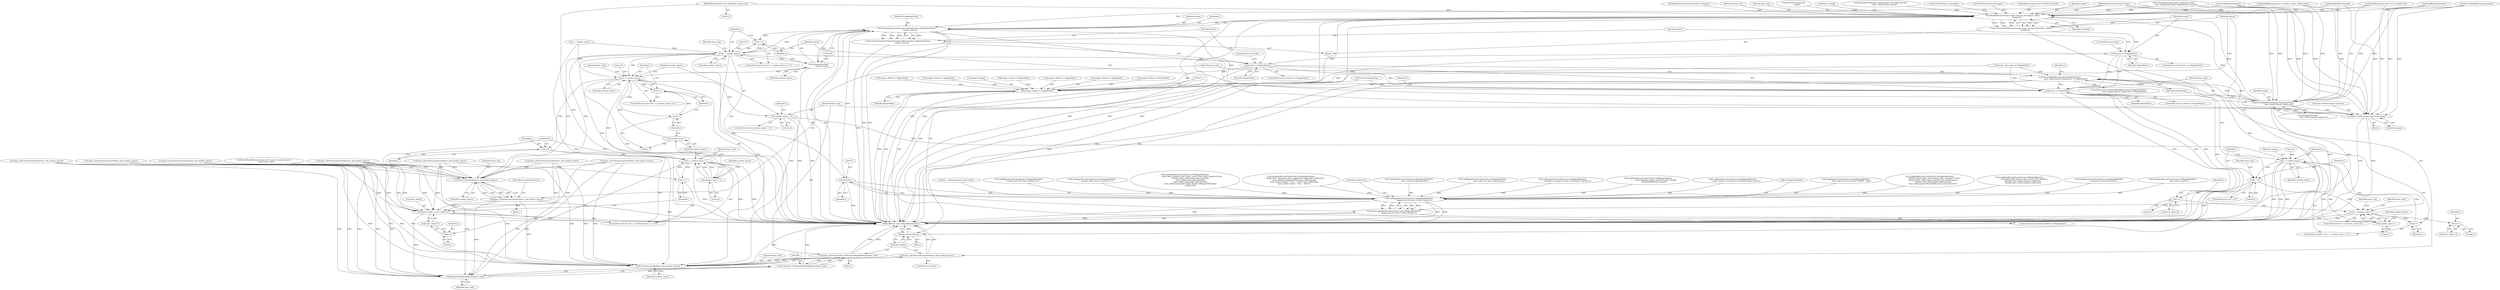 digraph "0_ImageMagick_04a567494786d5bb50894fc8bb8fea0cf496bea8_0@pointer" {
"1000112" [label="(MethodParameterIn,const ImageInfo *image_info)"];
"1001481" [label="(Call,ReadPSDLayer(image,image_info,psd_info,&layer_info[i],\n              exception))"];
"1001479" [label="(Call,status=ReadPSDLayer(image,image_info,psd_info,&layer_info[i],\n              exception))"];
"1001491" [label="(Call,status == MagickFalse)"];
"1001505" [label="(Call,status == MagickFalse)"];
"1001436" [label="(Call,DiscardBlobBytes(image,(MagickSizeType)\n                      layer_info[i].channel_info[j].size) == MagickFalse)"];
"1001465" [label="(Call,image->debug != MagickFalse)"];
"1001510" [label="(Call,status != MagickFalse)"];
"1001657" [label="(Return,return(status);)"];
"1001497" [label="(Call,SetImageProgress(image,LoadImagesTag,i,(MagickSizeType)\n              number_layers))"];
"1001407" [label="(Call,i++)"];
"1001404" [label="(Call,i < number_layers)"];
"1001454" [label="(Call,DestroyLayerInfo(layer_info,number_layers))"];
"1001452" [label="(Call,layer_info=DestroyLayerInfo(layer_info,number_layers))"];
"1001546" [label="(Call,layer_info[j] = layer_info[j+1])"];
"1001649" [label="(Call,RelinquishMagickMemory(layer_info))"];
"1001647" [label="(Call,(LayerInfo *) RelinquishMagickMemory(layer_info))"];
"1001645" [label="(Call,layer_info=(LayerInfo *) RelinquishMagickMemory(layer_info))"];
"1001654" [label="(Call,DestroyLayerInfo(layer_info,number_layers))"];
"1001652" [label="(Call,layer_info=DestroyLayerInfo(layer_info,number_layers))"];
"1001476" [label="(Call,(double) i)"];
"1001472" [label="(Call,LogMagickEvent(CoderEvent,GetMagickModule(),\n                \"  reading data for layer %.20g\",(double) i))"];
"1001470" [label="(Call,(void) LogMagickEvent(CoderEvent,GetMagickModule(),\n                \"  reading data for layer %.20g\",(double) i))"];
"1001501" [label="(Call,(MagickSizeType)\n              number_layers)"];
"1001518" [label="(Call,i < number_layers)"];
"1001521" [label="(Call,i++)"];
"1001536" [label="(Call,j=i)"];
"1001539" [label="(Call,j < number_layers - 1)"];
"1001544" [label="(Call,j++)"];
"1001552" [label="(Call,j+1)"];
"1001541" [label="(Call,number_layers - 1)"];
"1001555" [label="(Call,number_layers--)"];
"1001557" [label="(Call,i--)"];
"1001560" [label="(Call,number_layers > 0)"];
"1001568" [label="(Call,i < number_layers)"];
"1001575" [label="(Call,i > 0)"];
"1001589" [label="(Call,i-1)"];
"1001594" [label="(Call,i < (number_layers-1))"];
"1001571" [label="(Call,i++)"];
"1001610" [label="(Call,i+1)"];
"1001596" [label="(Call,number_layers-1)"];
"1001437" [label="(Call,DiscardBlobBytes(image,(MagickSizeType)\n                      layer_info[i].channel_info[j].size))"];
"1001636" [label="(Call,layer_info[0].image->previous=image)"];
"1001495" [label="(Call,status=SetImageProgress(image,LoadImagesTag,i,(MagickSizeType)\n              number_layers))"];
"1001598" [label="(Literal,1)"];
"1001564" [label="(ControlStructure,for (i=0; i < number_layers; i++))"];
"1001458" [label="(Identifier,CorruptImageError)"];
"1001433" [label="(Identifier,j)"];
"1000314" [label="(Call,ResetMagickMemory(layer_info,0,(size_t) number_layers*\n        sizeof(*layer_info)))"];
"1001569" [label="(Identifier,i)"];
"1001528" [label="(Identifier,layer_info)"];
"1001408" [label="(Identifier,i)"];
"1001610" [label="(Call,i+1)"];
"1001267" [label="(Call,LogMagickEvent(CoderEvent,GetMagickModule(),\n                \"      layer data is empty\"))"];
"1001647" [label="(Call,(LayerInfo *) RelinquishMagickMemory(layer_info))"];
"1001476" [label="(Call,(double) i)"];
"1001498" [label="(Identifier,image)"];
"1001475" [label="(Literal,\"  reading data for layer %.20g\")"];
"1001436" [label="(Call,DiscardBlobBytes(image,(MagickSizeType)\n                      layer_info[i].channel_info[j].size) == MagickFalse)"];
"1001597" [label="(Identifier,number_layers)"];
"1001575" [label="(Call,i > 0)"];
"1001658" [label="(Identifier,status)"];
"1001453" [label="(Identifier,layer_info)"];
"1001595" [label="(Identifier,i)"];
"1001644" [label="(Identifier,image)"];
"1001480" [label="(Identifier,status)"];
"1000217" [label="(Call,ReadBlobShort(image))"];
"1001161" [label="(Call,layer_info=DestroyLayerInfo(layer_info,number_layers))"];
"1001519" [label="(Identifier,i)"];
"1001545" [label="(Identifier,j)"];
"1001513" [label="(Block,)"];
"1000344" [label="(Call,LogMagickEvent(CoderEvent,GetMagickModule(),\n            \"  reading layer #%.20g\",(double) i+1))"];
"1001563" [label="(Block,)"];
"1001510" [label="(Call,status != MagickFalse)"];
"1001472" [label="(Call,LogMagickEvent(CoderEvent,GetMagickModule(),\n                \"  reading data for layer %.20g\",(double) i))"];
"1001437" [label="(Call,DiscardBlobBytes(image,(MagickSizeType)\n                      layer_info[i].channel_info[j].size))"];
"1001659" [label="(MethodReturn,static MagickBooleanType)"];
"1000116" [label="(Block,)"];
"1000115" [label="(MethodParameterIn,ExceptionInfo *exception)"];
"1001483" [label="(Identifier,image_info)"];
"1001450" [label="(Identifier,MagickFalse)"];
"1001405" [label="(Identifier,i)"];
"1001454" [label="(Call,DestroyLayerInfo(layer_info,number_layers))"];
"1001514" [label="(ControlStructure,for (i=0; i < number_layers; i++))"];
"1001394" [label="(Call,image_info->ping == MagickFalse)"];
"1000236" [label="(Call,LogMagickEvent(CoderEvent,GetMagickModule(),\n              \"  negative layer count corrected for\"))"];
"1001656" [label="(Identifier,number_layers)"];
"1001404" [label="(Call,i < number_layers)"];
"1001649" [label="(Call,RelinquishMagickMemory(layer_info))"];
"1001478" [label="(Identifier,i)"];
"1001629" [label="(Identifier,image)"];
"1001571" [label="(Call,i++)"];
"1001451" [label="(Block,)"];
"1001653" [label="(Identifier,layer_info)"];
"1001329" [label="(Call,layer_info=DestroyLayerInfo(layer_info,number_layers))"];
"1001484" [label="(Identifier,psd_info)"];
"1001535" [label="(ControlStructure,for (j=i; j < number_layers - 1; j++))"];
"1001507" [label="(Identifier,MagickFalse)"];
"1000700" [label="(Call,image->debug != MagickFalse)"];
"1001539" [label="(Call,j < number_layers - 1)"];
"1000252" [label="(Call,image->debug != MagickFalse)"];
"1001589" [label="(Call,i-1)"];
"1001021" [label="(Call,layer_info=DestroyLayerInfo(layer_info,number_layers))"];
"1001618" [label="(Identifier,layer_info)"];
"1001470" [label="(Call,(void) LogMagickEvent(CoderEvent,GetMagickModule(),\n                \"  reading data for layer %.20g\",(double) i))"];
"1001654" [label="(Call,DestroyLayerInfo(layer_info,number_layers))"];
"1001400" [label="(ControlStructure,for (i=0; i < number_layers; i++))"];
"1001300" [label="(Call,CloneImage(image,layer_info[i].page.width,\n          layer_info[i].page.height,MagickFalse,exception))"];
"1001651" [label="(ControlStructure,else)"];
"1001435" [label="(ControlStructure,if (DiscardBlobBytes(image,(MagickSizeType)\n                      layer_info[i].channel_info[j].size) == MagickFalse))"];
"1001407" [label="(Call,i++)"];
"1001559" [label="(ControlStructure,if (number_layers > 0))"];
"1001489" [label="(Identifier,exception)"];
"1000200" [label="(Call,status=MagickTrue)"];
"1000955" [label="(Call,LogMagickEvent(CoderEvent,GetMagickModule(),\n                    \"      layer mask: offset(%.20g,%.20g), size(%.20g,%.20g), length=%.20g\",\n                    (double) layer_info[i].mask.page.x,(double)\n                    layer_info[i].mask.page.y,(double)\n                    layer_info[i].mask.page.width,(double)\n                    layer_info[i].mask.page.height,(double) ((MagickOffsetType)\n                    length)-18))"];
"1001087" [label="(Call,ReadBlobByte(image))"];
"1000707" [label="(Call,LogMagickEvent(CoderEvent,GetMagickModule(),\n            \"   blend=%.4s, opacity=%.20g, clipping=%s, flags=%d, visible=%s\",\n            layer_info[i].blendkey,(double) layer_info[i].opacity,\n            layer_info[i].clipping ? \"true\" : \"false\",layer_info[i].flags,\n            layer_info[i].visible ? \"true\" : \"false\"))"];
"1001645" [label="(Call,layer_info=(LayerInfo *) RelinquishMagickMemory(layer_info))"];
"1000544" [label="(Call,GetPSDSize(psd_info,\n            image))"];
"1001508" [label="(ControlStructure,break;)"];
"1001494" [label="(ControlStructure,break;)"];
"1001587" [label="(Call,layer_info[i-1])"];
"1001566" [label="(Identifier,i)"];
"1001565" [label="(Call,i=0)"];
"1001542" [label="(Identifier,number_layers)"];
"1001591" [label="(Literal,1)"];
"1001497" [label="(Call,SetImageProgress(image,LoadImagesTag,i,(MagickSizeType)\n              number_layers))"];
"1001500" [label="(Identifier,i)"];
"1001473" [label="(Identifier,CoderEvent)"];
"1000436" [label="(Call,layer_info=DestroyLayerInfo(layer_info,number_layers))"];
"1001646" [label="(Identifier,layer_info)"];
"1001574" [label="(ControlStructure,if (i > 0))"];
"1001439" [label="(Call,(MagickSizeType)\n                      layer_info[i].channel_info[j].size)"];
"1001543" [label="(Literal,1)"];
"1001485" [label="(Call,&layer_info[i])"];
"1001556" [label="(Identifier,number_layers)"];
"1001191" [label="(Call,layer_info=DestroyLayerInfo(layer_info,number_layers))"];
"1001548" [label="(Identifier,layer_info)"];
"1001100" [label="(Call,ReadBlob(image,(size_t) length++,layer_info[i].name))"];
"1001493" [label="(Identifier,MagickFalse)"];
"1001222" [label="(Call,ReadBlob(image,(const size_t) length,info))"];
"1001368" [label="(Call,SetImageProfile(layer_info[i].image,\"psd:additional-info\",\n              layer_info[i].info,exception))"];
"1000767" [label="(Call,LogMagickEvent(CoderEvent,GetMagickModule(),\n                \"    layer contains additional info\"))"];
"1000111" [label="(MethodParameterIn,Image *image)"];
"1001452" [label="(Call,layer_info=DestroyLayerInfo(layer_info,number_layers))"];
"1001657" [label="(Return,return(status);)"];
"1001582" [label="(Identifier,layer_info)"];
"1001652" [label="(Call,layer_info=DestroyLayerInfo(layer_info,number_layers))"];
"1001590" [label="(Identifier,i)"];
"1001499" [label="(Identifier,LoadImagesTag)"];
"1000621" [label="(Call,layer_info=DestroyLayerInfo(layer_info,number_layers))"];
"1001560" [label="(Call,number_layers > 0)"];
"1001612" [label="(Literal,1)"];
"1001481" [label="(Call,ReadPSDLayer(image,image_info,psd_info,&layer_info[i],\n              exception))"];
"1001465" [label="(Call,image->debug != MagickFalse)"];
"1000127" [label="(Call,GetPSDSize(psd_info,image))"];
"1001522" [label="(Identifier,i)"];
"1001128" [label="(Call,LogMagickEvent(CoderEvent,GetMagickModule(),\n                \"      layer name: %s\",layer_info[i].name))"];
"1001506" [label="(Identifier,status)"];
"1001570" [label="(Identifier,number_layers)"];
"1001479" [label="(Call,status=ReadPSDLayer(image,image_info,psd_info,&layer_info[i],\n              exception))"];
"1001342" [label="(Call,LogMagickEvent(CoderEvent,GetMagickModule(),\n                \"  allocation of image for layer %.20g failed\",(double) i))"];
"1001547" [label="(Call,layer_info[j])"];
"1001536" [label="(Call,j=i)"];
"1001455" [label="(Identifier,layer_info)"];
"1001611" [label="(Identifier,i)"];
"1001260" [label="(Call,image->debug != MagickFalse)"];
"1001561" [label="(Identifier,number_layers)"];
"1001541" [label="(Call,number_layers - 1)"];
"1001054" [label="(Call,LogMagickEvent(CoderEvent,GetMagickModule(),\n                     \"      layer blending ranges: length=%.20g\",(double)\n                     ((MagickOffsetType) length)))"];
"1001511" [label="(Identifier,status)"];
"1001540" [label="(Identifier,j)"];
"1001495" [label="(Call,status=SetImageProgress(image,LoadImagesTag,i,(MagickSizeType)\n              number_layers))"];
"1001512" [label="(Identifier,MagickFalse)"];
"1001509" [label="(ControlStructure,if (status != MagickFalse))"];
"1001406" [label="(Identifier,number_layers)"];
"1000259" [label="(Call,LogMagickEvent(CoderEvent,GetMagickModule(),\n          \"  image contains %.20g layers\",(double) number_layers))"];
"1001516" [label="(Identifier,i)"];
"1001401" [label="(Call,i=0)"];
"1001538" [label="(Identifier,i)"];
"1001469" [label="(Identifier,MagickFalse)"];
"1001577" [label="(Literal,0)"];
"1001474" [label="(Call,GetMagickModule())"];
"1001464" [label="(ControlStructure,if (image->debug != MagickFalse))"];
"1000750" [label="(Call,ReadBlobLong(image))"];
"1001456" [label="(Identifier,number_layers)"];
"1001515" [label="(Call,i=0)"];
"1001490" [label="(ControlStructure,if (status == MagickFalse))"];
"1001603" [label="(Identifier,layer_info)"];
"1001504" [label="(ControlStructure,if (status == MagickFalse))"];
"1001414" [label="(Identifier,layer_info)"];
"1001593" [label="(ControlStructure,if (i < (number_layers-1)))"];
"1001501" [label="(Call,(MagickSizeType)\n              number_layers)"];
"1001555" [label="(Call,number_layers--)"];
"1001552" [label="(Call,j+1)"];
"1000194" [label="(Call,GetPSDSize(psd_info,image))"];
"1001335" [label="(Call,image->debug != MagickFalse)"];
"1001562" [label="(Literal,0)"];
"1001438" [label="(Identifier,image)"];
"1001594" [label="(Call,i < (number_layers-1))"];
"1000295" [label="(Call,image->debug != MagickFalse)"];
"1001466" [label="(Call,image->debug)"];
"1001492" [label="(Identifier,status)"];
"1000113" [label="(MethodParameterIn,const PSDInfo *psd_info)"];
"1001156" [label="(Call,DiscardBlobBytes(image,length))"];
"1001505" [label="(Call,status == MagickFalse)"];
"1000616" [label="(Call,LogMagickEvent(CoderEvent,GetMagickModule(),\n                \"  layer type was %.4s instead of 8BIM\", type))"];
"1001546" [label="(Call,layer_info[j] = layer_info[j+1])"];
"1001518" [label="(Call,i < number_layers)"];
"1001554" [label="(Literal,1)"];
"1001655" [label="(Identifier,layer_info)"];
"1000112" [label="(MethodParameterIn,const ImageInfo *image_info)"];
"1001650" [label="(Identifier,layer_info)"];
"1001491" [label="(Call,status == MagickFalse)"];
"1001608" [label="(Call,layer_info[i+1])"];
"1001537" [label="(Identifier,j)"];
"1001550" [label="(Call,layer_info[j+1])"];
"1001482" [label="(Identifier,image)"];
"1001496" [label="(Identifier,status)"];
"1001558" [label="(Identifier,i)"];
"1001521" [label="(Call,i++)"];
"1001544" [label="(Call,j++)"];
"1001596" [label="(Call,number_layers-1)"];
"1001636" [label="(Call,layer_info[0].image->previous=image)"];
"1001568" [label="(Call,i < number_layers)"];
"1001576" [label="(Identifier,i)"];
"1000455" [label="(Call,LogMagickEvent(CoderEvent,GetMagickModule(),\n            \"    offset(%.20g,%.20g), size(%.20g,%.20g), channels=%.20g\",\n            (double) layer_info[i].page.x,(double) layer_info[i].page.y,\n            (double) layer_info[i].page.height,(double)\n            layer_info[i].page.width,(double) layer_info[i].channels))"];
"1001232" [label="(Call,i < number_layers)"];
"1001637" [label="(Call,layer_info[0].image->previous)"];
"1001534" [label="(Block,)"];
"1001409" [label="(Block,)"];
"1001121" [label="(Call,image->debug != MagickFalse)"];
"1001572" [label="(Identifier,i)"];
"1001520" [label="(Identifier,number_layers)"];
"1001553" [label="(Identifier,j)"];
"1001070" [label="(Call,layer_info=DestroyLayerInfo(layer_info,number_layers))"];
"1000555" [label="(Call,LogMagickEvent(CoderEvent,GetMagickModule(),\n              \"    channel[%.20g]: type=%.20g, size=%.20g\",(double) j,\n              (double) layer_info[i].channel_info[j].type,\n              (double) layer_info[i].channel_info[j].size))"];
"1000302" [label="(Call,LogMagickEvent(CoderEvent,GetMagickModule(),\n              \"  allocation of LayerInfo failed\"))"];
"1001503" [label="(Identifier,number_layers)"];
"1001557" [label="(Call,i--)"];
"1000112" -> "1000110"  [label="AST: "];
"1000112" -> "1001659"  [label="DDG: "];
"1000112" -> "1001481"  [label="DDG: "];
"1001481" -> "1001479"  [label="AST: "];
"1001481" -> "1001489"  [label="CFG: "];
"1001482" -> "1001481"  [label="AST: "];
"1001483" -> "1001481"  [label="AST: "];
"1001484" -> "1001481"  [label="AST: "];
"1001485" -> "1001481"  [label="AST: "];
"1001489" -> "1001481"  [label="AST: "];
"1001479" -> "1001481"  [label="CFG: "];
"1001481" -> "1001659"  [label="DDG: "];
"1001481" -> "1001659"  [label="DDG: "];
"1001481" -> "1001659"  [label="DDG: "];
"1001481" -> "1001659"  [label="DDG: "];
"1001481" -> "1001659"  [label="DDG: "];
"1001481" -> "1001479"  [label="DDG: "];
"1001481" -> "1001479"  [label="DDG: "];
"1001481" -> "1001479"  [label="DDG: "];
"1001481" -> "1001479"  [label="DDG: "];
"1001481" -> "1001479"  [label="DDG: "];
"1001222" -> "1001481"  [label="DDG: "];
"1000750" -> "1001481"  [label="DDG: "];
"1001087" -> "1001481"  [label="DDG: "];
"1001437" -> "1001481"  [label="DDG: "];
"1001100" -> "1001481"  [label="DDG: "];
"1001497" -> "1001481"  [label="DDG: "];
"1001156" -> "1001481"  [label="DDG: "];
"1000217" -> "1001481"  [label="DDG: "];
"1001300" -> "1001481"  [label="DDG: "];
"1001300" -> "1001481"  [label="DDG: "];
"1000111" -> "1001481"  [label="DDG: "];
"1000194" -> "1001481"  [label="DDG: "];
"1000127" -> "1001481"  [label="DDG: "];
"1000544" -> "1001481"  [label="DDG: "];
"1000113" -> "1001481"  [label="DDG: "];
"1001368" -> "1001481"  [label="DDG: "];
"1000115" -> "1001481"  [label="DDG: "];
"1001481" -> "1001497"  [label="DDG: "];
"1001481" -> "1001636"  [label="DDG: "];
"1001479" -> "1001409"  [label="AST: "];
"1001480" -> "1001479"  [label="AST: "];
"1001492" -> "1001479"  [label="CFG: "];
"1001479" -> "1001659"  [label="DDG: "];
"1001479" -> "1001491"  [label="DDG: "];
"1001491" -> "1001490"  [label="AST: "];
"1001491" -> "1001493"  [label="CFG: "];
"1001492" -> "1001491"  [label="AST: "];
"1001493" -> "1001491"  [label="AST: "];
"1001494" -> "1001491"  [label="CFG: "];
"1001496" -> "1001491"  [label="CFG: "];
"1001491" -> "1001659"  [label="DDG: "];
"1001465" -> "1001491"  [label="DDG: "];
"1001491" -> "1001505"  [label="DDG: "];
"1001491" -> "1001510"  [label="DDG: "];
"1001491" -> "1001510"  [label="DDG: "];
"1001505" -> "1001504"  [label="AST: "];
"1001505" -> "1001507"  [label="CFG: "];
"1001506" -> "1001505"  [label="AST: "];
"1001507" -> "1001505"  [label="AST: "];
"1001508" -> "1001505"  [label="CFG: "];
"1001408" -> "1001505"  [label="CFG: "];
"1001505" -> "1001659"  [label="DDG: "];
"1001505" -> "1001436"  [label="DDG: "];
"1001505" -> "1001465"  [label="DDG: "];
"1001495" -> "1001505"  [label="DDG: "];
"1001505" -> "1001510"  [label="DDG: "];
"1001505" -> "1001510"  [label="DDG: "];
"1001436" -> "1001435"  [label="AST: "];
"1001436" -> "1001450"  [label="CFG: "];
"1001437" -> "1001436"  [label="AST: "];
"1001450" -> "1001436"  [label="AST: "];
"1001453" -> "1001436"  [label="CFG: "];
"1001433" -> "1001436"  [label="CFG: "];
"1001436" -> "1001659"  [label="DDG: "];
"1001436" -> "1001659"  [label="DDG: "];
"1001437" -> "1001436"  [label="DDG: "];
"1001437" -> "1001436"  [label="DDG: "];
"1001394" -> "1001436"  [label="DDG: "];
"1001436" -> "1001465"  [label="DDG: "];
"1001436" -> "1001510"  [label="DDG: "];
"1001465" -> "1001464"  [label="AST: "];
"1001465" -> "1001469"  [label="CFG: "];
"1001466" -> "1001465"  [label="AST: "];
"1001469" -> "1001465"  [label="AST: "];
"1001471" -> "1001465"  [label="CFG: "];
"1001480" -> "1001465"  [label="CFG: "];
"1001465" -> "1001659"  [label="DDG: "];
"1001465" -> "1001659"  [label="DDG: "];
"1000252" -> "1001465"  [label="DDG: "];
"1000295" -> "1001465"  [label="DDG: "];
"1000700" -> "1001465"  [label="DDG: "];
"1001121" -> "1001465"  [label="DDG: "];
"1001335" -> "1001465"  [label="DDG: "];
"1001260" -> "1001465"  [label="DDG: "];
"1001394" -> "1001465"  [label="DDG: "];
"1001510" -> "1001509"  [label="AST: "];
"1001510" -> "1001512"  [label="CFG: "];
"1001511" -> "1001510"  [label="AST: "];
"1001512" -> "1001510"  [label="AST: "];
"1001516" -> "1001510"  [label="CFG: "];
"1001653" -> "1001510"  [label="CFG: "];
"1001510" -> "1001659"  [label="DDG: "];
"1001510" -> "1001659"  [label="DDG: "];
"1001510" -> "1001659"  [label="DDG: "];
"1000200" -> "1001510"  [label="DDG: "];
"1001394" -> "1001510"  [label="DDG: "];
"1001510" -> "1001657"  [label="DDG: "];
"1001657" -> "1000116"  [label="AST: "];
"1001657" -> "1001658"  [label="CFG: "];
"1001658" -> "1001657"  [label="AST: "];
"1001659" -> "1001657"  [label="CFG: "];
"1001657" -> "1001659"  [label="DDG: "];
"1001658" -> "1001657"  [label="DDG: "];
"1000200" -> "1001657"  [label="DDG: "];
"1001497" -> "1001495"  [label="AST: "];
"1001497" -> "1001501"  [label="CFG: "];
"1001498" -> "1001497"  [label="AST: "];
"1001499" -> "1001497"  [label="AST: "];
"1001500" -> "1001497"  [label="AST: "];
"1001501" -> "1001497"  [label="AST: "];
"1001495" -> "1001497"  [label="CFG: "];
"1001497" -> "1001659"  [label="DDG: "];
"1001497" -> "1001659"  [label="DDG: "];
"1001497" -> "1001659"  [label="DDG: "];
"1001497" -> "1001659"  [label="DDG: "];
"1001497" -> "1001407"  [label="DDG: "];
"1001497" -> "1001437"  [label="DDG: "];
"1001497" -> "1001495"  [label="DDG: "];
"1001497" -> "1001495"  [label="DDG: "];
"1001497" -> "1001495"  [label="DDG: "];
"1001497" -> "1001495"  [label="DDG: "];
"1000111" -> "1001497"  [label="DDG: "];
"1001404" -> "1001497"  [label="DDG: "];
"1001476" -> "1001497"  [label="DDG: "];
"1001501" -> "1001497"  [label="DDG: "];
"1001497" -> "1001636"  [label="DDG: "];
"1001407" -> "1001400"  [label="AST: "];
"1001407" -> "1001408"  [label="CFG: "];
"1001408" -> "1001407"  [label="AST: "];
"1001405" -> "1001407"  [label="CFG: "];
"1001407" -> "1001404"  [label="DDG: "];
"1001404" -> "1001407"  [label="DDG: "];
"1001404" -> "1001400"  [label="AST: "];
"1001404" -> "1001406"  [label="CFG: "];
"1001405" -> "1001404"  [label="AST: "];
"1001406" -> "1001404"  [label="AST: "];
"1001414" -> "1001404"  [label="CFG: "];
"1001511" -> "1001404"  [label="CFG: "];
"1001404" -> "1001659"  [label="DDG: "];
"1001404" -> "1001659"  [label="DDG: "];
"1001401" -> "1001404"  [label="DDG: "];
"1001454" -> "1001404"  [label="DDG: "];
"1001232" -> "1001404"  [label="DDG: "];
"1001501" -> "1001404"  [label="DDG: "];
"1001404" -> "1001454"  [label="DDG: "];
"1001404" -> "1001476"  [label="DDG: "];
"1001404" -> "1001501"  [label="DDG: "];
"1001404" -> "1001518"  [label="DDG: "];
"1001404" -> "1001654"  [label="DDG: "];
"1001454" -> "1001452"  [label="AST: "];
"1001454" -> "1001456"  [label="CFG: "];
"1001455" -> "1001454"  [label="AST: "];
"1001456" -> "1001454"  [label="AST: "];
"1001452" -> "1001454"  [label="CFG: "];
"1001454" -> "1001452"  [label="DDG: "];
"1001454" -> "1001452"  [label="DDG: "];
"1001191" -> "1001454"  [label="DDG: "];
"1000621" -> "1001454"  [label="DDG: "];
"1000314" -> "1001454"  [label="DDG: "];
"1001452" -> "1001454"  [label="DDG: "];
"1001070" -> "1001454"  [label="DDG: "];
"1000436" -> "1001454"  [label="DDG: "];
"1001329" -> "1001454"  [label="DDG: "];
"1001021" -> "1001454"  [label="DDG: "];
"1001161" -> "1001454"  [label="DDG: "];
"1001452" -> "1001451"  [label="AST: "];
"1001453" -> "1001452"  [label="AST: "];
"1001458" -> "1001452"  [label="CFG: "];
"1001452" -> "1001659"  [label="DDG: "];
"1001452" -> "1001546"  [label="DDG: "];
"1001452" -> "1001649"  [label="DDG: "];
"1001452" -> "1001654"  [label="DDG: "];
"1001546" -> "1001535"  [label="AST: "];
"1001546" -> "1001550"  [label="CFG: "];
"1001547" -> "1001546"  [label="AST: "];
"1001550" -> "1001546"  [label="AST: "];
"1001545" -> "1001546"  [label="CFG: "];
"1001546" -> "1001659"  [label="DDG: "];
"1001546" -> "1001659"  [label="DDG: "];
"1001191" -> "1001546"  [label="DDG: "];
"1000621" -> "1001546"  [label="DDG: "];
"1000314" -> "1001546"  [label="DDG: "];
"1001070" -> "1001546"  [label="DDG: "];
"1000436" -> "1001546"  [label="DDG: "];
"1001329" -> "1001546"  [label="DDG: "];
"1001021" -> "1001546"  [label="DDG: "];
"1001161" -> "1001546"  [label="DDG: "];
"1001546" -> "1001649"  [label="DDG: "];
"1001649" -> "1001647"  [label="AST: "];
"1001649" -> "1001650"  [label="CFG: "];
"1001650" -> "1001649"  [label="AST: "];
"1001647" -> "1001649"  [label="CFG: "];
"1001649" -> "1001647"  [label="DDG: "];
"1001191" -> "1001649"  [label="DDG: "];
"1000621" -> "1001649"  [label="DDG: "];
"1000314" -> "1001649"  [label="DDG: "];
"1000436" -> "1001649"  [label="DDG: "];
"1001329" -> "1001649"  [label="DDG: "];
"1001021" -> "1001649"  [label="DDG: "];
"1001161" -> "1001649"  [label="DDG: "];
"1001070" -> "1001649"  [label="DDG: "];
"1001647" -> "1001645"  [label="AST: "];
"1001648" -> "1001647"  [label="AST: "];
"1001645" -> "1001647"  [label="CFG: "];
"1001647" -> "1001659"  [label="DDG: "];
"1001647" -> "1001645"  [label="DDG: "];
"1001645" -> "1001513"  [label="AST: "];
"1001646" -> "1001645"  [label="AST: "];
"1001658" -> "1001645"  [label="CFG: "];
"1001645" -> "1001659"  [label="DDG: "];
"1001645" -> "1001659"  [label="DDG: "];
"1001654" -> "1001652"  [label="AST: "];
"1001654" -> "1001656"  [label="CFG: "];
"1001655" -> "1001654"  [label="AST: "];
"1001656" -> "1001654"  [label="AST: "];
"1001652" -> "1001654"  [label="CFG: "];
"1001654" -> "1001659"  [label="DDG: "];
"1001654" -> "1001652"  [label="DDG: "];
"1001654" -> "1001652"  [label="DDG: "];
"1001191" -> "1001654"  [label="DDG: "];
"1000621" -> "1001654"  [label="DDG: "];
"1000314" -> "1001654"  [label="DDG: "];
"1001070" -> "1001654"  [label="DDG: "];
"1000436" -> "1001654"  [label="DDG: "];
"1001329" -> "1001654"  [label="DDG: "];
"1001021" -> "1001654"  [label="DDG: "];
"1001161" -> "1001654"  [label="DDG: "];
"1001232" -> "1001654"  [label="DDG: "];
"1001501" -> "1001654"  [label="DDG: "];
"1001652" -> "1001651"  [label="AST: "];
"1001653" -> "1001652"  [label="AST: "];
"1001658" -> "1001652"  [label="CFG: "];
"1001652" -> "1001659"  [label="DDG: "];
"1001652" -> "1001659"  [label="DDG: "];
"1001476" -> "1001472"  [label="AST: "];
"1001476" -> "1001478"  [label="CFG: "];
"1001477" -> "1001476"  [label="AST: "];
"1001478" -> "1001476"  [label="AST: "];
"1001472" -> "1001476"  [label="CFG: "];
"1001476" -> "1001659"  [label="DDG: "];
"1001476" -> "1001472"  [label="DDG: "];
"1001472" -> "1001470"  [label="AST: "];
"1001473" -> "1001472"  [label="AST: "];
"1001474" -> "1001472"  [label="AST: "];
"1001475" -> "1001472"  [label="AST: "];
"1001470" -> "1001472"  [label="CFG: "];
"1001472" -> "1001659"  [label="DDG: "];
"1001472" -> "1001659"  [label="DDG: "];
"1001472" -> "1001659"  [label="DDG: "];
"1001472" -> "1001470"  [label="DDG: "];
"1001472" -> "1001470"  [label="DDG: "];
"1001472" -> "1001470"  [label="DDG: "];
"1001472" -> "1001470"  [label="DDG: "];
"1000259" -> "1001472"  [label="DDG: "];
"1001267" -> "1001472"  [label="DDG: "];
"1001128" -> "1001472"  [label="DDG: "];
"1000616" -> "1001472"  [label="DDG: "];
"1000302" -> "1001472"  [label="DDG: "];
"1000707" -> "1001472"  [label="DDG: "];
"1001342" -> "1001472"  [label="DDG: "];
"1000555" -> "1001472"  [label="DDG: "];
"1000344" -> "1001472"  [label="DDG: "];
"1000455" -> "1001472"  [label="DDG: "];
"1001054" -> "1001472"  [label="DDG: "];
"1000236" -> "1001472"  [label="DDG: "];
"1000955" -> "1001472"  [label="DDG: "];
"1000767" -> "1001472"  [label="DDG: "];
"1001470" -> "1001464"  [label="AST: "];
"1001471" -> "1001470"  [label="AST: "];
"1001480" -> "1001470"  [label="CFG: "];
"1001470" -> "1001659"  [label="DDG: "];
"1001470" -> "1001659"  [label="DDG: "];
"1001501" -> "1001503"  [label="CFG: "];
"1001502" -> "1001501"  [label="AST: "];
"1001503" -> "1001501"  [label="AST: "];
"1001501" -> "1001518"  [label="DDG: "];
"1001518" -> "1001514"  [label="AST: "];
"1001518" -> "1001520"  [label="CFG: "];
"1001519" -> "1001518"  [label="AST: "];
"1001520" -> "1001518"  [label="AST: "];
"1001528" -> "1001518"  [label="CFG: "];
"1001561" -> "1001518"  [label="CFG: "];
"1001518" -> "1001659"  [label="DDG: "];
"1001518" -> "1001659"  [label="DDG: "];
"1001515" -> "1001518"  [label="DDG: "];
"1001521" -> "1001518"  [label="DDG: "];
"1001555" -> "1001518"  [label="DDG: "];
"1001232" -> "1001518"  [label="DDG: "];
"1001518" -> "1001521"  [label="DDG: "];
"1001518" -> "1001536"  [label="DDG: "];
"1001518" -> "1001541"  [label="DDG: "];
"1001518" -> "1001557"  [label="DDG: "];
"1001518" -> "1001560"  [label="DDG: "];
"1001521" -> "1001514"  [label="AST: "];
"1001521" -> "1001522"  [label="CFG: "];
"1001522" -> "1001521"  [label="AST: "];
"1001519" -> "1001521"  [label="CFG: "];
"1001557" -> "1001521"  [label="DDG: "];
"1001536" -> "1001535"  [label="AST: "];
"1001536" -> "1001538"  [label="CFG: "];
"1001537" -> "1001536"  [label="AST: "];
"1001538" -> "1001536"  [label="AST: "];
"1001540" -> "1001536"  [label="CFG: "];
"1001536" -> "1001539"  [label="DDG: "];
"1001539" -> "1001535"  [label="AST: "];
"1001539" -> "1001541"  [label="CFG: "];
"1001540" -> "1001539"  [label="AST: "];
"1001541" -> "1001539"  [label="AST: "];
"1001548" -> "1001539"  [label="CFG: "];
"1001556" -> "1001539"  [label="CFG: "];
"1001539" -> "1001659"  [label="DDG: "];
"1001539" -> "1001659"  [label="DDG: "];
"1001539" -> "1001659"  [label="DDG: "];
"1001544" -> "1001539"  [label="DDG: "];
"1001541" -> "1001539"  [label="DDG: "];
"1001541" -> "1001539"  [label="DDG: "];
"1001539" -> "1001544"  [label="DDG: "];
"1001539" -> "1001552"  [label="DDG: "];
"1001544" -> "1001535"  [label="AST: "];
"1001544" -> "1001545"  [label="CFG: "];
"1001545" -> "1001544"  [label="AST: "];
"1001540" -> "1001544"  [label="CFG: "];
"1001552" -> "1001550"  [label="AST: "];
"1001552" -> "1001554"  [label="CFG: "];
"1001553" -> "1001552"  [label="AST: "];
"1001554" -> "1001552"  [label="AST: "];
"1001550" -> "1001552"  [label="CFG: "];
"1001541" -> "1001543"  [label="CFG: "];
"1001542" -> "1001541"  [label="AST: "];
"1001543" -> "1001541"  [label="AST: "];
"1001541" -> "1001555"  [label="DDG: "];
"1001555" -> "1001534"  [label="AST: "];
"1001555" -> "1001556"  [label="CFG: "];
"1001556" -> "1001555"  [label="AST: "];
"1001558" -> "1001555"  [label="CFG: "];
"1001557" -> "1001534"  [label="AST: "];
"1001557" -> "1001558"  [label="CFG: "];
"1001558" -> "1001557"  [label="AST: "];
"1001522" -> "1001557"  [label="CFG: "];
"1001560" -> "1001559"  [label="AST: "];
"1001560" -> "1001562"  [label="CFG: "];
"1001561" -> "1001560"  [label="AST: "];
"1001562" -> "1001560"  [label="AST: "];
"1001566" -> "1001560"  [label="CFG: "];
"1001646" -> "1001560"  [label="CFG: "];
"1001560" -> "1001659"  [label="DDG: "];
"1001560" -> "1001659"  [label="DDG: "];
"1001560" -> "1001568"  [label="DDG: "];
"1001568" -> "1001564"  [label="AST: "];
"1001568" -> "1001570"  [label="CFG: "];
"1001569" -> "1001568"  [label="AST: "];
"1001570" -> "1001568"  [label="AST: "];
"1001576" -> "1001568"  [label="CFG: "];
"1001629" -> "1001568"  [label="CFG: "];
"1001568" -> "1001659"  [label="DDG: "];
"1001568" -> "1001659"  [label="DDG: "];
"1001568" -> "1001659"  [label="DDG: "];
"1001571" -> "1001568"  [label="DDG: "];
"1001565" -> "1001568"  [label="DDG: "];
"1001596" -> "1001568"  [label="DDG: "];
"1001568" -> "1001575"  [label="DDG: "];
"1001568" -> "1001596"  [label="DDG: "];
"1001575" -> "1001574"  [label="AST: "];
"1001575" -> "1001577"  [label="CFG: "];
"1001576" -> "1001575"  [label="AST: "];
"1001577" -> "1001575"  [label="AST: "];
"1001582" -> "1001575"  [label="CFG: "];
"1001595" -> "1001575"  [label="CFG: "];
"1001575" -> "1001659"  [label="DDG: "];
"1001575" -> "1001589"  [label="DDG: "];
"1001575" -> "1001594"  [label="DDG: "];
"1001589" -> "1001587"  [label="AST: "];
"1001589" -> "1001591"  [label="CFG: "];
"1001590" -> "1001589"  [label="AST: "];
"1001591" -> "1001589"  [label="AST: "];
"1001587" -> "1001589"  [label="CFG: "];
"1001589" -> "1001594"  [label="DDG: "];
"1001594" -> "1001593"  [label="AST: "];
"1001594" -> "1001596"  [label="CFG: "];
"1001595" -> "1001594"  [label="AST: "];
"1001596" -> "1001594"  [label="AST: "];
"1001603" -> "1001594"  [label="CFG: "];
"1001618" -> "1001594"  [label="CFG: "];
"1001594" -> "1001659"  [label="DDG: "];
"1001594" -> "1001659"  [label="DDG: "];
"1001594" -> "1001571"  [label="DDG: "];
"1001596" -> "1001594"  [label="DDG: "];
"1001596" -> "1001594"  [label="DDG: "];
"1001594" -> "1001610"  [label="DDG: "];
"1001571" -> "1001564"  [label="AST: "];
"1001571" -> "1001572"  [label="CFG: "];
"1001572" -> "1001571"  [label="AST: "];
"1001569" -> "1001571"  [label="CFG: "];
"1001610" -> "1001608"  [label="AST: "];
"1001610" -> "1001612"  [label="CFG: "];
"1001611" -> "1001610"  [label="AST: "];
"1001612" -> "1001610"  [label="AST: "];
"1001608" -> "1001610"  [label="CFG: "];
"1001596" -> "1001598"  [label="CFG: "];
"1001597" -> "1001596"  [label="AST: "];
"1001598" -> "1001596"  [label="AST: "];
"1001437" -> "1001439"  [label="CFG: "];
"1001438" -> "1001437"  [label="AST: "];
"1001439" -> "1001437"  [label="AST: "];
"1001450" -> "1001437"  [label="CFG: "];
"1001437" -> "1001659"  [label="DDG: "];
"1001437" -> "1001659"  [label="DDG: "];
"1001222" -> "1001437"  [label="DDG: "];
"1000750" -> "1001437"  [label="DDG: "];
"1001087" -> "1001437"  [label="DDG: "];
"1001100" -> "1001437"  [label="DDG: "];
"1001156" -> "1001437"  [label="DDG: "];
"1000217" -> "1001437"  [label="DDG: "];
"1001300" -> "1001437"  [label="DDG: "];
"1000111" -> "1001437"  [label="DDG: "];
"1001439" -> "1001437"  [label="DDG: "];
"1001437" -> "1001636"  [label="DDG: "];
"1001636" -> "1001563"  [label="AST: "];
"1001636" -> "1001644"  [label="CFG: "];
"1001637" -> "1001636"  [label="AST: "];
"1001644" -> "1001636"  [label="AST: "];
"1001646" -> "1001636"  [label="CFG: "];
"1001636" -> "1001659"  [label="DDG: "];
"1001636" -> "1001659"  [label="DDG: "];
"1001222" -> "1001636"  [label="DDG: "];
"1000750" -> "1001636"  [label="DDG: "];
"1001087" -> "1001636"  [label="DDG: "];
"1001100" -> "1001636"  [label="DDG: "];
"1000217" -> "1001636"  [label="DDG: "];
"1001300" -> "1001636"  [label="DDG: "];
"1001156" -> "1001636"  [label="DDG: "];
"1000111" -> "1001636"  [label="DDG: "];
"1001495" -> "1001409"  [label="AST: "];
"1001496" -> "1001495"  [label="AST: "];
"1001506" -> "1001495"  [label="CFG: "];
"1001495" -> "1001659"  [label="DDG: "];
}
